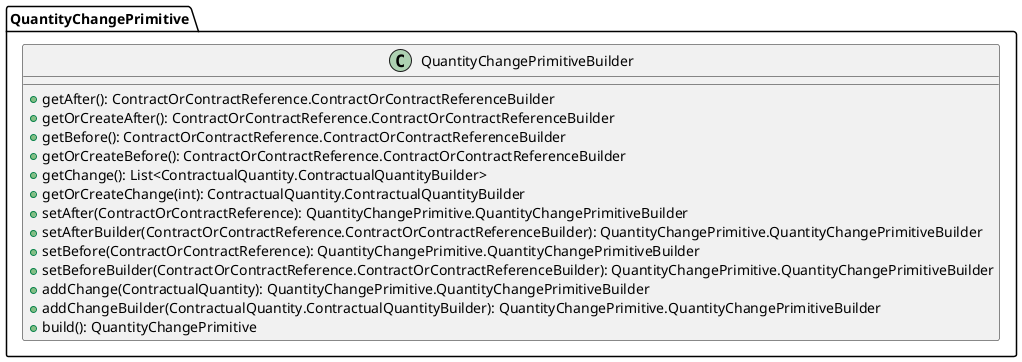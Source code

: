 @startuml

    class QuantityChangePrimitive.QuantityChangePrimitiveBuilder [[QuantityChangePrimitive.QuantityChangePrimitiveBuilder.html]] {
        +getAfter(): ContractOrContractReference.ContractOrContractReferenceBuilder
        +getOrCreateAfter(): ContractOrContractReference.ContractOrContractReferenceBuilder
        +getBefore(): ContractOrContractReference.ContractOrContractReferenceBuilder
        +getOrCreateBefore(): ContractOrContractReference.ContractOrContractReferenceBuilder
        +getChange(): List<ContractualQuantity.ContractualQuantityBuilder>
        +getOrCreateChange(int): ContractualQuantity.ContractualQuantityBuilder
        +setAfter(ContractOrContractReference): QuantityChangePrimitive.QuantityChangePrimitiveBuilder
        +setAfterBuilder(ContractOrContractReference.ContractOrContractReferenceBuilder): QuantityChangePrimitive.QuantityChangePrimitiveBuilder
        +setBefore(ContractOrContractReference): QuantityChangePrimitive.QuantityChangePrimitiveBuilder
        +setBeforeBuilder(ContractOrContractReference.ContractOrContractReferenceBuilder): QuantityChangePrimitive.QuantityChangePrimitiveBuilder
        +addChange(ContractualQuantity): QuantityChangePrimitive.QuantityChangePrimitiveBuilder
        +addChangeBuilder(ContractualQuantity.ContractualQuantityBuilder): QuantityChangePrimitive.QuantityChangePrimitiveBuilder
        +build(): QuantityChangePrimitive
    }

@enduml
